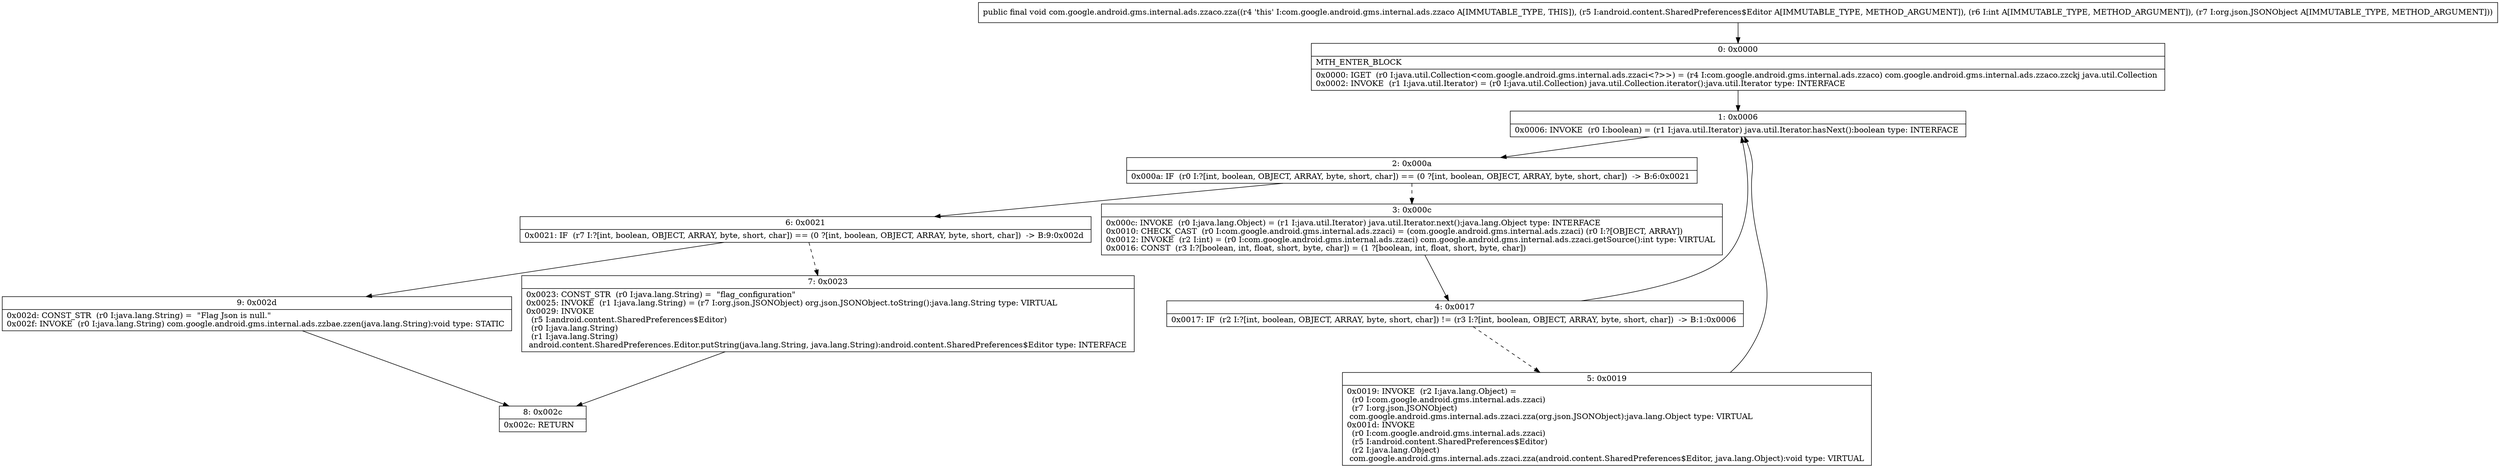 digraph "CFG forcom.google.android.gms.internal.ads.zzaco.zza(Landroid\/content\/SharedPreferences$Editor;ILorg\/json\/JSONObject;)V" {
Node_0 [shape=record,label="{0\:\ 0x0000|MTH_ENTER_BLOCK\l|0x0000: IGET  (r0 I:java.util.Collection\<com.google.android.gms.internal.ads.zzaci\<?\>\>) = (r4 I:com.google.android.gms.internal.ads.zzaco) com.google.android.gms.internal.ads.zzaco.zzckj java.util.Collection \l0x0002: INVOKE  (r1 I:java.util.Iterator) = (r0 I:java.util.Collection) java.util.Collection.iterator():java.util.Iterator type: INTERFACE \l}"];
Node_1 [shape=record,label="{1\:\ 0x0006|0x0006: INVOKE  (r0 I:boolean) = (r1 I:java.util.Iterator) java.util.Iterator.hasNext():boolean type: INTERFACE \l}"];
Node_2 [shape=record,label="{2\:\ 0x000a|0x000a: IF  (r0 I:?[int, boolean, OBJECT, ARRAY, byte, short, char]) == (0 ?[int, boolean, OBJECT, ARRAY, byte, short, char])  \-\> B:6:0x0021 \l}"];
Node_3 [shape=record,label="{3\:\ 0x000c|0x000c: INVOKE  (r0 I:java.lang.Object) = (r1 I:java.util.Iterator) java.util.Iterator.next():java.lang.Object type: INTERFACE \l0x0010: CHECK_CAST  (r0 I:com.google.android.gms.internal.ads.zzaci) = (com.google.android.gms.internal.ads.zzaci) (r0 I:?[OBJECT, ARRAY]) \l0x0012: INVOKE  (r2 I:int) = (r0 I:com.google.android.gms.internal.ads.zzaci) com.google.android.gms.internal.ads.zzaci.getSource():int type: VIRTUAL \l0x0016: CONST  (r3 I:?[boolean, int, float, short, byte, char]) = (1 ?[boolean, int, float, short, byte, char]) \l}"];
Node_4 [shape=record,label="{4\:\ 0x0017|0x0017: IF  (r2 I:?[int, boolean, OBJECT, ARRAY, byte, short, char]) != (r3 I:?[int, boolean, OBJECT, ARRAY, byte, short, char])  \-\> B:1:0x0006 \l}"];
Node_5 [shape=record,label="{5\:\ 0x0019|0x0019: INVOKE  (r2 I:java.lang.Object) = \l  (r0 I:com.google.android.gms.internal.ads.zzaci)\l  (r7 I:org.json.JSONObject)\l com.google.android.gms.internal.ads.zzaci.zza(org.json.JSONObject):java.lang.Object type: VIRTUAL \l0x001d: INVOKE  \l  (r0 I:com.google.android.gms.internal.ads.zzaci)\l  (r5 I:android.content.SharedPreferences$Editor)\l  (r2 I:java.lang.Object)\l com.google.android.gms.internal.ads.zzaci.zza(android.content.SharedPreferences$Editor, java.lang.Object):void type: VIRTUAL \l}"];
Node_6 [shape=record,label="{6\:\ 0x0021|0x0021: IF  (r7 I:?[int, boolean, OBJECT, ARRAY, byte, short, char]) == (0 ?[int, boolean, OBJECT, ARRAY, byte, short, char])  \-\> B:9:0x002d \l}"];
Node_7 [shape=record,label="{7\:\ 0x0023|0x0023: CONST_STR  (r0 I:java.lang.String) =  \"flag_configuration\" \l0x0025: INVOKE  (r1 I:java.lang.String) = (r7 I:org.json.JSONObject) org.json.JSONObject.toString():java.lang.String type: VIRTUAL \l0x0029: INVOKE  \l  (r5 I:android.content.SharedPreferences$Editor)\l  (r0 I:java.lang.String)\l  (r1 I:java.lang.String)\l android.content.SharedPreferences.Editor.putString(java.lang.String, java.lang.String):android.content.SharedPreferences$Editor type: INTERFACE \l}"];
Node_8 [shape=record,label="{8\:\ 0x002c|0x002c: RETURN   \l}"];
Node_9 [shape=record,label="{9\:\ 0x002d|0x002d: CONST_STR  (r0 I:java.lang.String) =  \"Flag Json is null.\" \l0x002f: INVOKE  (r0 I:java.lang.String) com.google.android.gms.internal.ads.zzbae.zzen(java.lang.String):void type: STATIC \l}"];
MethodNode[shape=record,label="{public final void com.google.android.gms.internal.ads.zzaco.zza((r4 'this' I:com.google.android.gms.internal.ads.zzaco A[IMMUTABLE_TYPE, THIS]), (r5 I:android.content.SharedPreferences$Editor A[IMMUTABLE_TYPE, METHOD_ARGUMENT]), (r6 I:int A[IMMUTABLE_TYPE, METHOD_ARGUMENT]), (r7 I:org.json.JSONObject A[IMMUTABLE_TYPE, METHOD_ARGUMENT])) }"];
MethodNode -> Node_0;
Node_0 -> Node_1;
Node_1 -> Node_2;
Node_2 -> Node_3[style=dashed];
Node_2 -> Node_6;
Node_3 -> Node_4;
Node_4 -> Node_1;
Node_4 -> Node_5[style=dashed];
Node_5 -> Node_1;
Node_6 -> Node_7[style=dashed];
Node_6 -> Node_9;
Node_7 -> Node_8;
Node_9 -> Node_8;
}

